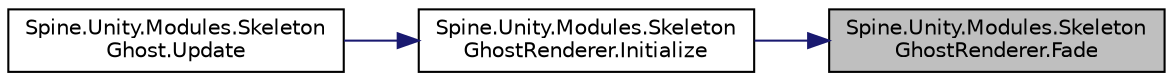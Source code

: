 digraph "Spine.Unity.Modules.SkeletonGhostRenderer.Fade"
{
 // LATEX_PDF_SIZE
  edge [fontname="Helvetica",fontsize="10",labelfontname="Helvetica",labelfontsize="10"];
  node [fontname="Helvetica",fontsize="10",shape=record];
  rankdir="RL";
  Node1 [label="Spine.Unity.Modules.Skeleton\lGhostRenderer.Fade",height=0.2,width=0.4,color="black", fillcolor="grey75", style="filled", fontcolor="black",tooltip=" "];
  Node1 -> Node2 [dir="back",color="midnightblue",fontsize="10",style="solid"];
  Node2 [label="Spine.Unity.Modules.Skeleton\lGhostRenderer.Initialize",height=0.2,width=0.4,color="black", fillcolor="white", style="filled",URL="$class_spine_1_1_unity_1_1_modules_1_1_skeleton_ghost_renderer.html#a82652648fc3b4fc6ddcf945eb88b2727",tooltip=" "];
  Node2 -> Node3 [dir="back",color="midnightblue",fontsize="10",style="solid"];
  Node3 [label="Spine.Unity.Modules.Skeleton\lGhost.Update",height=0.2,width=0.4,color="black", fillcolor="white", style="filled",URL="$class_spine_1_1_unity_1_1_modules_1_1_skeleton_ghost.html#a8466d249acef365ff2a8c24f4b28af49",tooltip=" "];
}

